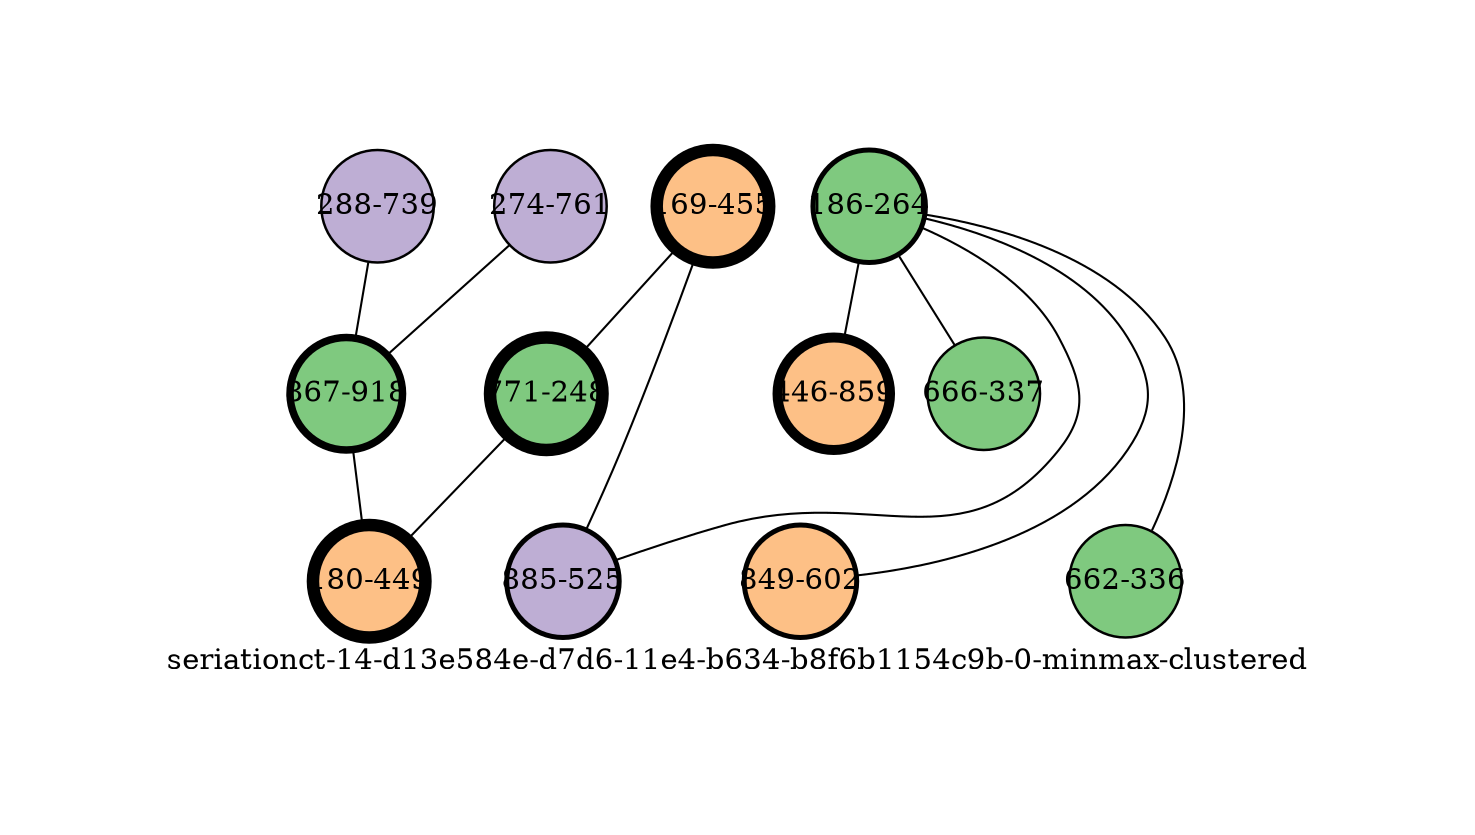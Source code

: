 strict graph "seriationct-14-d13e584e-d7d6-11e4-b634-b8f6b1154c9b-0-minmax-clustered" {
labelloc=b;
ratio=auto;
pad="1.0";
label="seriationct-14-d13e584e-d7d6-11e4-b634-b8f6b1154c9b-0-minmax-clustered";
node [width="0.75", style=filled, fixedsize=true, height="0.75", shape=circle, label=""];
0 [xCoordinate="264.0", appears_in_slice=2, yCoordinate="186.0", colorscheme=accent5, short_label="186-264", label="186-264", cluster_id=0, fillcolor=1, size="498.355599786", id=2, penwidth="2.4"];
1 [xCoordinate="455.0", appears_in_slice=5, yCoordinate="169.0", colorscheme=accent5, short_label="169-455", label="169-455", cluster_id=2, fillcolor=3, size="504.083115578", id=1, penwidth="6.0"];
2 [xCoordinate="525.0", appears_in_slice=2, yCoordinate="885.0", colorscheme=accent5, short_label="885-525", label="885-525", cluster_id=1, fillcolor=2, size="498.355599786", id=0, penwidth="2.4"];
3 [xCoordinate="761.0", appears_in_slice=1, yCoordinate="274.0", colorscheme=accent5, short_label="274-761", label="274-761", cluster_id=1, fillcolor=2, size="498.579762344", id=3, penwidth="1.2"];
4 [xCoordinate="248.0", appears_in_slice=5, yCoordinate="771.0", colorscheme=accent5, short_label="771-248", label="771-248", cluster_id=0, fillcolor=1, size="504.083115578", id=4, penwidth="6.0"];
5 [xCoordinate="739.0", appears_in_slice=1, yCoordinate="288.0", colorscheme=accent5, short_label="288-739", label="288-739", cluster_id=1, fillcolor=2, size="498.579762344", id=5, penwidth="1.2"];
6 [xCoordinate="918.0", appears_in_slice=3, yCoordinate="867.0", colorscheme=accent5, short_label="867-918", label="867-918", cluster_id=0, fillcolor=1, size="492.881485147", id=6, penwidth="3.6"];
7 [xCoordinate="449.0", appears_in_slice=5, yCoordinate="180.0", colorscheme=accent5, short_label="180-449", label="180-449", cluster_id=2, fillcolor=3, size="504.083115578", id=7, penwidth="6.0"];
8 [xCoordinate="602.0", appears_in_slice=2, yCoordinate="849.0", colorscheme=accent5, short_label="849-602", label="849-602", cluster_id=2, fillcolor=3, size="498.355599786", id=8, penwidth="2.4"];
9 [xCoordinate="336.0", appears_in_slice=1, yCoordinate="662.0", colorscheme=accent5, short_label="662-336", label="662-336", cluster_id=0, fillcolor=1, size="498.579762344", id=9, penwidth="1.2"];
10 [xCoordinate="859.0", appears_in_slice=4, yCoordinate="446.0", colorscheme=accent5, short_label="446-859", label="446-859", cluster_id=2, fillcolor=3, size="505.483319382", id=10, penwidth="4.8"];
11 [xCoordinate="337.0", appears_in_slice=1, yCoordinate="666.0", colorscheme=accent5, short_label="666-337", label="666-337", cluster_id=0, fillcolor=1, size="498.579762344", id=11, penwidth="1.2"];
0 -- 8  [inverseweight="10.5798906067", weight="0.0945189357028"];
0 -- 9  [inverseweight="2.11554756107", weight="0.472690861884"];
0 -- 2  [inverseweight="1.85142451121", weight="0.540124641294"];
0 -- 11  [inverseweight="2.37534089483", weight="0.420992204604"];
0 -- 10  [inverseweight="2.00877668069", weight="0.497815416523"];
1 -- 2  [inverseweight="2.89537356343", weight="0.345378576578"];
1 -- 4  [inverseweight="5.63080913059", weight="0.177594369976"];
3 -- 6  [inverseweight="1.520882776", weight="0.657512870672"];
4 -- 7  [inverseweight="9.74673906391", weight="0.102598417116"];
5 -- 6  [inverseweight="1.52590429352", weight="0.655349096432"];
6 -- 7  [inverseweight="2.0395600057", weight="0.490301828436"];
}
